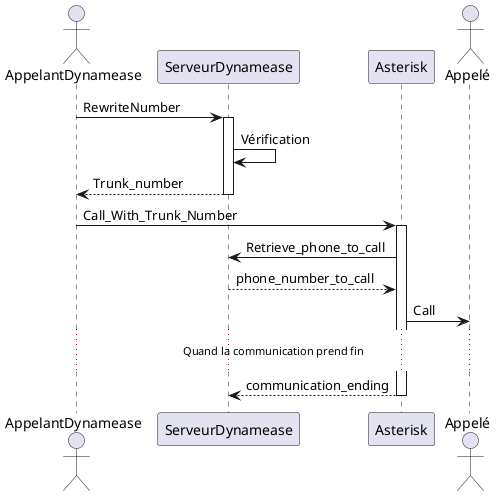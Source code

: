 @startuml

actor AppelantDynamease as caller
participant ServeurDynamease as dyn
participant Asterisk as ast
actor Appelé as called

caller -> dyn : RewriteNumber
activate dyn
dyn -> dyn : Vérification
dyn --> caller : Trunk_number
deactivate dyn

caller -> ast : Call_With_Trunk_Number
activate ast
ast -> dyn : Retrieve_phone_to_call
dyn --> ast : phone_number_to_call
ast -> called : Call

...Quand la communication prend fin...
ast --> dyn : communication_ending
deactivate ast


@enduml
